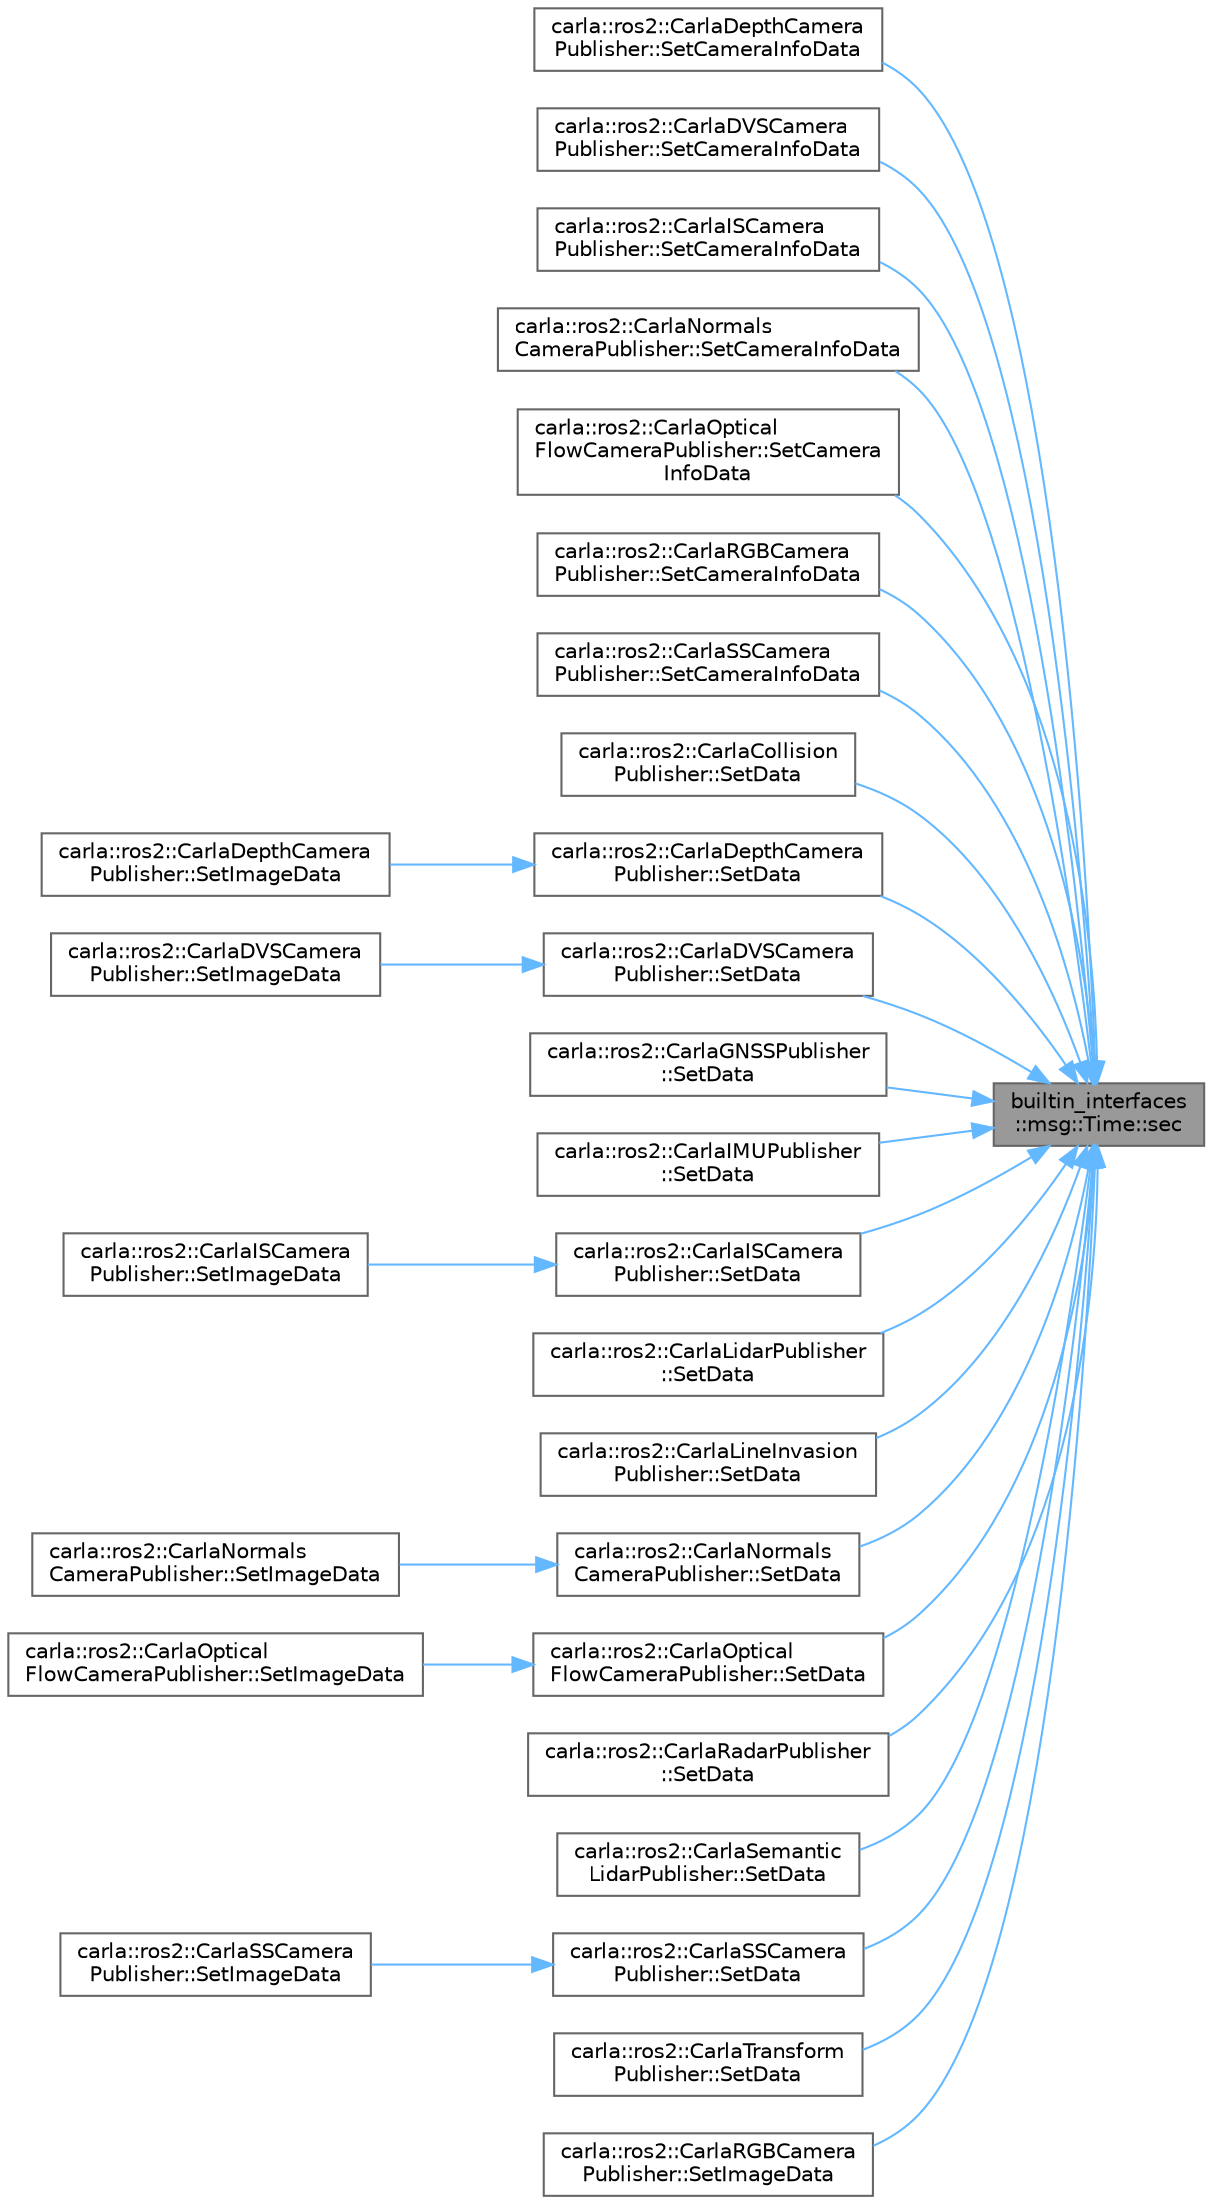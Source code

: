 digraph "builtin_interfaces::msg::Time::sec"
{
 // INTERACTIVE_SVG=YES
 // LATEX_PDF_SIZE
  bgcolor="transparent";
  edge [fontname=Helvetica,fontsize=10,labelfontname=Helvetica,labelfontsize=10];
  node [fontname=Helvetica,fontsize=10,shape=box,height=0.2,width=0.4];
  rankdir="RL";
  Node1 [id="Node000001",label="builtin_interfaces\l::msg::Time::sec",height=0.2,width=0.4,color="gray40", fillcolor="grey60", style="filled", fontcolor="black",tooltip="This function sets a value in member sec"];
  Node1 -> Node2 [id="edge1_Node000001_Node000002",dir="back",color="steelblue1",style="solid",tooltip=" "];
  Node2 [id="Node000002",label="carla::ros2::CarlaDepthCamera\lPublisher::SetCameraInfoData",height=0.2,width=0.4,color="grey40", fillcolor="white", style="filled",URL="$d9/d25/classcarla_1_1ros2_1_1CarlaDepthCameraPublisher.html#af3d2dee88dd9ad37f28fba27cae1c3d9",tooltip=" "];
  Node1 -> Node3 [id="edge2_Node000001_Node000003",dir="back",color="steelblue1",style="solid",tooltip=" "];
  Node3 [id="Node000003",label="carla::ros2::CarlaDVSCamera\lPublisher::SetCameraInfoData",height=0.2,width=0.4,color="grey40", fillcolor="white", style="filled",URL="$dd/d7a/classcarla_1_1ros2_1_1CarlaDVSCameraPublisher.html#a9145d053a8b93531b7e7f60ebe6fa600",tooltip=" "];
  Node1 -> Node4 [id="edge3_Node000001_Node000004",dir="back",color="steelblue1",style="solid",tooltip=" "];
  Node4 [id="Node000004",label="carla::ros2::CarlaISCamera\lPublisher::SetCameraInfoData",height=0.2,width=0.4,color="grey40", fillcolor="white", style="filled",URL="$de/d2a/classcarla_1_1ros2_1_1CarlaISCameraPublisher.html#afadff6ba04052e2e40064b7b20b74637",tooltip=" "];
  Node1 -> Node5 [id="edge4_Node000001_Node000005",dir="back",color="steelblue1",style="solid",tooltip=" "];
  Node5 [id="Node000005",label="carla::ros2::CarlaNormals\lCameraPublisher::SetCameraInfoData",height=0.2,width=0.4,color="grey40", fillcolor="white", style="filled",URL="$d5/dd3/classcarla_1_1ros2_1_1CarlaNormalsCameraPublisher.html#acc9600030530d88d79c8f5eea3ca4089",tooltip=" "];
  Node1 -> Node6 [id="edge5_Node000001_Node000006",dir="back",color="steelblue1",style="solid",tooltip=" "];
  Node6 [id="Node000006",label="carla::ros2::CarlaOptical\lFlowCameraPublisher::SetCamera\lInfoData",height=0.2,width=0.4,color="grey40", fillcolor="white", style="filled",URL="$d1/da1/classcarla_1_1ros2_1_1CarlaOpticalFlowCameraPublisher.html#a70ce3e89f5908d084e2578609b59a530",tooltip=" "];
  Node1 -> Node7 [id="edge6_Node000001_Node000007",dir="back",color="steelblue1",style="solid",tooltip=" "];
  Node7 [id="Node000007",label="carla::ros2::CarlaRGBCamera\lPublisher::SetCameraInfoData",height=0.2,width=0.4,color="grey40", fillcolor="white", style="filled",URL="$d9/d63/classcarla_1_1ros2_1_1CarlaRGBCameraPublisher.html#ad536942ebac09e70cd3ab8116eb89345",tooltip=" "];
  Node1 -> Node8 [id="edge7_Node000001_Node000008",dir="back",color="steelblue1",style="solid",tooltip=" "];
  Node8 [id="Node000008",label="carla::ros2::CarlaSSCamera\lPublisher::SetCameraInfoData",height=0.2,width=0.4,color="grey40", fillcolor="white", style="filled",URL="$d3/df4/classcarla_1_1ros2_1_1CarlaSSCameraPublisher.html#a7fb9662b701666be0e4b5d27f4dc4270",tooltip=" "];
  Node1 -> Node9 [id="edge8_Node000001_Node000009",dir="back",color="steelblue1",style="solid",tooltip=" "];
  Node9 [id="Node000009",label="carla::ros2::CarlaCollision\lPublisher::SetData",height=0.2,width=0.4,color="grey40", fillcolor="white", style="filled",URL="$d7/dff/classcarla_1_1ros2_1_1CarlaCollisionPublisher.html#a95cb3fd57db9162949de3c0d3128d16b",tooltip=" "];
  Node1 -> Node10 [id="edge9_Node000001_Node000010",dir="back",color="steelblue1",style="solid",tooltip=" "];
  Node10 [id="Node000010",label="carla::ros2::CarlaDepthCamera\lPublisher::SetData",height=0.2,width=0.4,color="grey40", fillcolor="white", style="filled",URL="$d9/d25/classcarla_1_1ros2_1_1CarlaDepthCameraPublisher.html#ad45200bb9a233065027e39867ead23fb",tooltip=" "];
  Node10 -> Node11 [id="edge10_Node000010_Node000011",dir="back",color="steelblue1",style="solid",tooltip=" "];
  Node11 [id="Node000011",label="carla::ros2::CarlaDepthCamera\lPublisher::SetImageData",height=0.2,width=0.4,color="grey40", fillcolor="white", style="filled",URL="$d9/d25/classcarla_1_1ros2_1_1CarlaDepthCameraPublisher.html#ace49529f4d20046c3cb3376346c07efe",tooltip=" "];
  Node1 -> Node12 [id="edge11_Node000001_Node000012",dir="back",color="steelblue1",style="solid",tooltip=" "];
  Node12 [id="Node000012",label="carla::ros2::CarlaDVSCamera\lPublisher::SetData",height=0.2,width=0.4,color="grey40", fillcolor="white", style="filled",URL="$dd/d7a/classcarla_1_1ros2_1_1CarlaDVSCameraPublisher.html#ad2cf13f40368c87e064206cd0f40203d",tooltip=" "];
  Node12 -> Node13 [id="edge12_Node000012_Node000013",dir="back",color="steelblue1",style="solid",tooltip=" "];
  Node13 [id="Node000013",label="carla::ros2::CarlaDVSCamera\lPublisher::SetImageData",height=0.2,width=0.4,color="grey40", fillcolor="white", style="filled",URL="$dd/d7a/classcarla_1_1ros2_1_1CarlaDVSCameraPublisher.html#a5714cd0373b9bdf5207ce8ddd3e8704e",tooltip=" "];
  Node1 -> Node14 [id="edge13_Node000001_Node000014",dir="back",color="steelblue1",style="solid",tooltip=" "];
  Node14 [id="Node000014",label="carla::ros2::CarlaGNSSPublisher\l::SetData",height=0.2,width=0.4,color="grey40", fillcolor="white", style="filled",URL="$db/d3f/classcarla_1_1ros2_1_1CarlaGNSSPublisher.html#a3f4963c26cf98ae397ec41a4d154c7f7",tooltip=" "];
  Node1 -> Node15 [id="edge14_Node000001_Node000015",dir="back",color="steelblue1",style="solid",tooltip=" "];
  Node15 [id="Node000015",label="carla::ros2::CarlaIMUPublisher\l::SetData",height=0.2,width=0.4,color="grey40", fillcolor="white", style="filled",URL="$d7/d62/classcarla_1_1ros2_1_1CarlaIMUPublisher.html#ad17884018883ea7523794b4e54a70dc1",tooltip=" "];
  Node1 -> Node16 [id="edge15_Node000001_Node000016",dir="back",color="steelblue1",style="solid",tooltip=" "];
  Node16 [id="Node000016",label="carla::ros2::CarlaISCamera\lPublisher::SetData",height=0.2,width=0.4,color="grey40", fillcolor="white", style="filled",URL="$de/d2a/classcarla_1_1ros2_1_1CarlaISCameraPublisher.html#a8afe2ab413879f5e33d7db70c61f599f",tooltip=" "];
  Node16 -> Node17 [id="edge16_Node000016_Node000017",dir="back",color="steelblue1",style="solid",tooltip=" "];
  Node17 [id="Node000017",label="carla::ros2::CarlaISCamera\lPublisher::SetImageData",height=0.2,width=0.4,color="grey40", fillcolor="white", style="filled",URL="$de/d2a/classcarla_1_1ros2_1_1CarlaISCameraPublisher.html#ad62ab13c7b70b8202b925cb0e53fa1d8",tooltip=" "];
  Node1 -> Node18 [id="edge17_Node000001_Node000018",dir="back",color="steelblue1",style="solid",tooltip=" "];
  Node18 [id="Node000018",label="carla::ros2::CarlaLidarPublisher\l::SetData",height=0.2,width=0.4,color="grey40", fillcolor="white", style="filled",URL="$d9/dae/classcarla_1_1ros2_1_1CarlaLidarPublisher.html#a9a0fc8878d018e49596a99010c721bf6",tooltip=" "];
  Node1 -> Node19 [id="edge18_Node000001_Node000019",dir="back",color="steelblue1",style="solid",tooltip=" "];
  Node19 [id="Node000019",label="carla::ros2::CarlaLineInvasion\lPublisher::SetData",height=0.2,width=0.4,color="grey40", fillcolor="white", style="filled",URL="$df/dce/classcarla_1_1ros2_1_1CarlaLineInvasionPublisher.html#a73fa3618ac6bdfefc5b468ba53e1acc7",tooltip=" "];
  Node1 -> Node20 [id="edge19_Node000001_Node000020",dir="back",color="steelblue1",style="solid",tooltip=" "];
  Node20 [id="Node000020",label="carla::ros2::CarlaNormals\lCameraPublisher::SetData",height=0.2,width=0.4,color="grey40", fillcolor="white", style="filled",URL="$d5/dd3/classcarla_1_1ros2_1_1CarlaNormalsCameraPublisher.html#ad25751176a86289daf32a5081fe5e900",tooltip=" "];
  Node20 -> Node21 [id="edge20_Node000020_Node000021",dir="back",color="steelblue1",style="solid",tooltip=" "];
  Node21 [id="Node000021",label="carla::ros2::CarlaNormals\lCameraPublisher::SetImageData",height=0.2,width=0.4,color="grey40", fillcolor="white", style="filled",URL="$d5/dd3/classcarla_1_1ros2_1_1CarlaNormalsCameraPublisher.html#a32b0bf05b6fae447681fc57bae5d5fb0",tooltip=" "];
  Node1 -> Node22 [id="edge21_Node000001_Node000022",dir="back",color="steelblue1",style="solid",tooltip=" "];
  Node22 [id="Node000022",label="carla::ros2::CarlaOptical\lFlowCameraPublisher::SetData",height=0.2,width=0.4,color="grey40", fillcolor="white", style="filled",URL="$d1/da1/classcarla_1_1ros2_1_1CarlaOpticalFlowCameraPublisher.html#aaacf0d44c3021f6e94b6d1850e8eda2a",tooltip=" "];
  Node22 -> Node23 [id="edge22_Node000022_Node000023",dir="back",color="steelblue1",style="solid",tooltip=" "];
  Node23 [id="Node000023",label="carla::ros2::CarlaOptical\lFlowCameraPublisher::SetImageData",height=0.2,width=0.4,color="grey40", fillcolor="white", style="filled",URL="$d1/da1/classcarla_1_1ros2_1_1CarlaOpticalFlowCameraPublisher.html#a32c9a83e0c4723ea3792ef301f1c7675",tooltip=" "];
  Node1 -> Node24 [id="edge23_Node000001_Node000024",dir="back",color="steelblue1",style="solid",tooltip=" "];
  Node24 [id="Node000024",label="carla::ros2::CarlaRadarPublisher\l::SetData",height=0.2,width=0.4,color="grey40", fillcolor="white", style="filled",URL="$d6/db4/classcarla_1_1ros2_1_1CarlaRadarPublisher.html#aefe48518957ec184d72371aadeba8487",tooltip=" "];
  Node1 -> Node25 [id="edge24_Node000001_Node000025",dir="back",color="steelblue1",style="solid",tooltip=" "];
  Node25 [id="Node000025",label="carla::ros2::CarlaSemantic\lLidarPublisher::SetData",height=0.2,width=0.4,color="grey40", fillcolor="white", style="filled",URL="$db/de8/classcarla_1_1ros2_1_1CarlaSemanticLidarPublisher.html#a0e6c9a9946aff85b0642730972a89474",tooltip=" "];
  Node1 -> Node26 [id="edge25_Node000001_Node000026",dir="back",color="steelblue1",style="solid",tooltip=" "];
  Node26 [id="Node000026",label="carla::ros2::CarlaSSCamera\lPublisher::SetData",height=0.2,width=0.4,color="grey40", fillcolor="white", style="filled",URL="$d3/df4/classcarla_1_1ros2_1_1CarlaSSCameraPublisher.html#af626499954c571093c8fed0acc8f2f0b",tooltip=" "];
  Node26 -> Node27 [id="edge26_Node000026_Node000027",dir="back",color="steelblue1",style="solid",tooltip=" "];
  Node27 [id="Node000027",label="carla::ros2::CarlaSSCamera\lPublisher::SetImageData",height=0.2,width=0.4,color="grey40", fillcolor="white", style="filled",URL="$d3/df4/classcarla_1_1ros2_1_1CarlaSSCameraPublisher.html#abaff0938106b67b935edb640cba17964",tooltip=" "];
  Node1 -> Node28 [id="edge27_Node000001_Node000028",dir="back",color="steelblue1",style="solid",tooltip=" "];
  Node28 [id="Node000028",label="carla::ros2::CarlaTransform\lPublisher::SetData",height=0.2,width=0.4,color="grey40", fillcolor="white", style="filled",URL="$d1/d14/classcarla_1_1ros2_1_1CarlaTransformPublisher.html#a4d5194de16427f3bb688109ceaf3088a",tooltip=" "];
  Node1 -> Node29 [id="edge28_Node000001_Node000029",dir="back",color="steelblue1",style="solid",tooltip=" "];
  Node29 [id="Node000029",label="carla::ros2::CarlaRGBCamera\lPublisher::SetImageData",height=0.2,width=0.4,color="grey40", fillcolor="white", style="filled",URL="$d9/d63/classcarla_1_1ros2_1_1CarlaRGBCameraPublisher.html#a7af8a756a295341d70557da6369a20e6",tooltip=" "];
}
